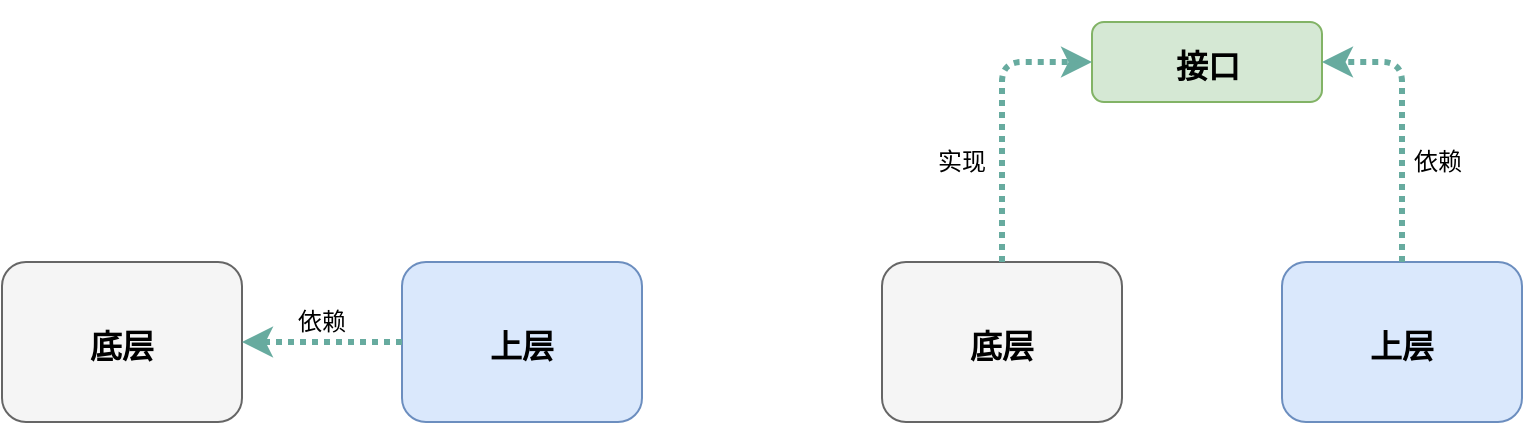 <mxfile version="14.7.7" type="github">
  <diagram id="D0nQqY81WJLqoDBygyHP" name="第 1 页">
    <mxGraphModel dx="946" dy="564" grid="1" gridSize="10" guides="1" tooltips="1" connect="1" arrows="1" fold="1" page="1" pageScale="1" pageWidth="827" pageHeight="1169" math="0" shadow="0">
      <root>
        <mxCell id="0" />
        <mxCell id="1" parent="0" />
        <mxCell id="ZhuR7z2MztrJqJZCfH-b-1" value="" style="rounded=1;whiteSpace=wrap;html=1;fillColor=#f5f5f5;strokeColor=#666666;fontColor=#333333;" vertex="1" parent="1">
          <mxGeometry x="40" y="280" width="120" height="80" as="geometry" />
        </mxCell>
        <mxCell id="ZhuR7z2MztrJqJZCfH-b-2" value="" style="rounded=1;whiteSpace=wrap;html=1;fillColor=#dae8fc;strokeColor=#6c8ebf;" vertex="1" parent="1">
          <mxGeometry x="240" y="280" width="120" height="80" as="geometry" />
        </mxCell>
        <mxCell id="ZhuR7z2MztrJqJZCfH-b-3" value="" style="rounded=1;whiteSpace=wrap;html=1;fillColor=#f5f5f5;strokeColor=#666666;fontColor=#333333;" vertex="1" parent="1">
          <mxGeometry x="480" y="280" width="120" height="80" as="geometry" />
        </mxCell>
        <mxCell id="ZhuR7z2MztrJqJZCfH-b-4" value="" style="rounded=1;whiteSpace=wrap;html=1;fillColor=#dae8fc;strokeColor=#6c8ebf;" vertex="1" parent="1">
          <mxGeometry x="680" y="280" width="120" height="80" as="geometry" />
        </mxCell>
        <mxCell id="ZhuR7z2MztrJqJZCfH-b-6" value="&lt;h1&gt;&lt;font style=&quot;font-size: 16px&quot; face=&quot;Verdana&quot;&gt;底层&lt;/font&gt;&lt;/h1&gt;" style="text;html=1;strokeColor=none;fillColor=none;align=center;verticalAlign=middle;whiteSpace=wrap;rounded=0;" vertex="1" parent="1">
          <mxGeometry x="65" y="300" width="70" height="40" as="geometry" />
        </mxCell>
        <mxCell id="ZhuR7z2MztrJqJZCfH-b-7" value="&lt;h1&gt;&lt;font style=&quot;font-size: 16px&quot; face=&quot;Verdana&quot;&gt;底层&lt;/font&gt;&lt;/h1&gt;" style="text;html=1;strokeColor=none;fillColor=none;align=center;verticalAlign=middle;whiteSpace=wrap;rounded=0;" vertex="1" parent="1">
          <mxGeometry x="505" y="300" width="70" height="40" as="geometry" />
        </mxCell>
        <mxCell id="ZhuR7z2MztrJqJZCfH-b-8" value="&lt;h1&gt;&lt;font style=&quot;font-size: 16px&quot; face=&quot;Verdana&quot;&gt;上层&lt;/font&gt;&lt;/h1&gt;" style="text;html=1;strokeColor=none;fillColor=none;align=center;verticalAlign=middle;whiteSpace=wrap;rounded=0;" vertex="1" parent="1">
          <mxGeometry x="265" y="300" width="70" height="40" as="geometry" />
        </mxCell>
        <mxCell id="ZhuR7z2MztrJqJZCfH-b-9" value="&lt;h1&gt;&lt;font style=&quot;font-size: 16px&quot; face=&quot;Verdana&quot;&gt;上层&lt;/font&gt;&lt;/h1&gt;" style="text;html=1;strokeColor=none;fillColor=none;align=center;verticalAlign=middle;whiteSpace=wrap;rounded=0;" vertex="1" parent="1">
          <mxGeometry x="705" y="300" width="70" height="40" as="geometry" />
        </mxCell>
        <mxCell id="ZhuR7z2MztrJqJZCfH-b-10" value="" style="endArrow=classic;html=1;exitX=0;exitY=0.5;exitDx=0;exitDy=0;entryX=1;entryY=0.5;entryDx=0;entryDy=0;dashed=1;dashPattern=1 1;strokeWidth=3;strokeColor=#67AB9F;" edge="1" parent="1" source="ZhuR7z2MztrJqJZCfH-b-2" target="ZhuR7z2MztrJqJZCfH-b-1">
          <mxGeometry relative="1" as="geometry">
            <mxPoint x="320" y="240" as="sourcePoint" />
            <mxPoint x="420" y="240" as="targetPoint" />
          </mxGeometry>
        </mxCell>
        <mxCell id="ZhuR7z2MztrJqJZCfH-b-13" value="依赖" style="text;html=1;strokeColor=none;fillColor=none;align=center;verticalAlign=middle;whiteSpace=wrap;rounded=0;" vertex="1" parent="1">
          <mxGeometry x="180" y="300" width="40" height="20" as="geometry" />
        </mxCell>
        <mxCell id="ZhuR7z2MztrJqJZCfH-b-14" value="" style="rounded=1;whiteSpace=wrap;html=1;fillColor=#d5e8d4;strokeColor=#82b366;" vertex="1" parent="1">
          <mxGeometry x="585" y="160" width="115" height="40" as="geometry" />
        </mxCell>
        <mxCell id="ZhuR7z2MztrJqJZCfH-b-15" value="&lt;h1&gt;&lt;font style=&quot;font-size: 16px&quot; face=&quot;Verdana&quot;&gt;接口&lt;/font&gt;&lt;/h1&gt;" style="text;html=1;strokeColor=none;fillColor=none;align=center;verticalAlign=middle;whiteSpace=wrap;rounded=0;" vertex="1" parent="1">
          <mxGeometry x="607.5" y="160" width="70" height="40" as="geometry" />
        </mxCell>
        <mxCell id="ZhuR7z2MztrJqJZCfH-b-16" value="" style="endArrow=classic;html=1;exitX=0.5;exitY=0;exitDx=0;exitDy=0;entryX=0;entryY=0.5;entryDx=0;entryDy=0;dashed=1;strokeWidth=3;dashPattern=1 1;strokeColor=#67AB9F;" edge="1" parent="1" source="ZhuR7z2MztrJqJZCfH-b-3" target="ZhuR7z2MztrJqJZCfH-b-14">
          <mxGeometry width="50" height="50" relative="1" as="geometry">
            <mxPoint x="350" y="250" as="sourcePoint" />
            <mxPoint x="400" y="200" as="targetPoint" />
            <Array as="points">
              <mxPoint x="540" y="180" />
            </Array>
          </mxGeometry>
        </mxCell>
        <mxCell id="ZhuR7z2MztrJqJZCfH-b-17" value="" style="endArrow=classic;html=1;exitX=0.5;exitY=0;exitDx=0;exitDy=0;entryX=1;entryY=0.5;entryDx=0;entryDy=0;dashed=1;dashPattern=1 1;strokeWidth=3;strokeColor=#67AB9F;" edge="1" parent="1" source="ZhuR7z2MztrJqJZCfH-b-4" target="ZhuR7z2MztrJqJZCfH-b-14">
          <mxGeometry width="50" height="50" relative="1" as="geometry">
            <mxPoint x="350" y="250" as="sourcePoint" />
            <mxPoint x="400" y="200" as="targetPoint" />
            <Array as="points">
              <mxPoint x="740" y="180" />
            </Array>
          </mxGeometry>
        </mxCell>
        <mxCell id="ZhuR7z2MztrJqJZCfH-b-18" value="实现" style="text;html=1;strokeColor=none;fillColor=none;align=center;verticalAlign=middle;whiteSpace=wrap;rounded=0;" vertex="1" parent="1">
          <mxGeometry x="500" y="220" width="40" height="20" as="geometry" />
        </mxCell>
        <mxCell id="ZhuR7z2MztrJqJZCfH-b-19" value="依赖" style="text;html=1;strokeColor=none;fillColor=none;align=center;verticalAlign=middle;whiteSpace=wrap;rounded=0;" vertex="1" parent="1">
          <mxGeometry x="738" y="220" width="40" height="20" as="geometry" />
        </mxCell>
      </root>
    </mxGraphModel>
  </diagram>
</mxfile>
